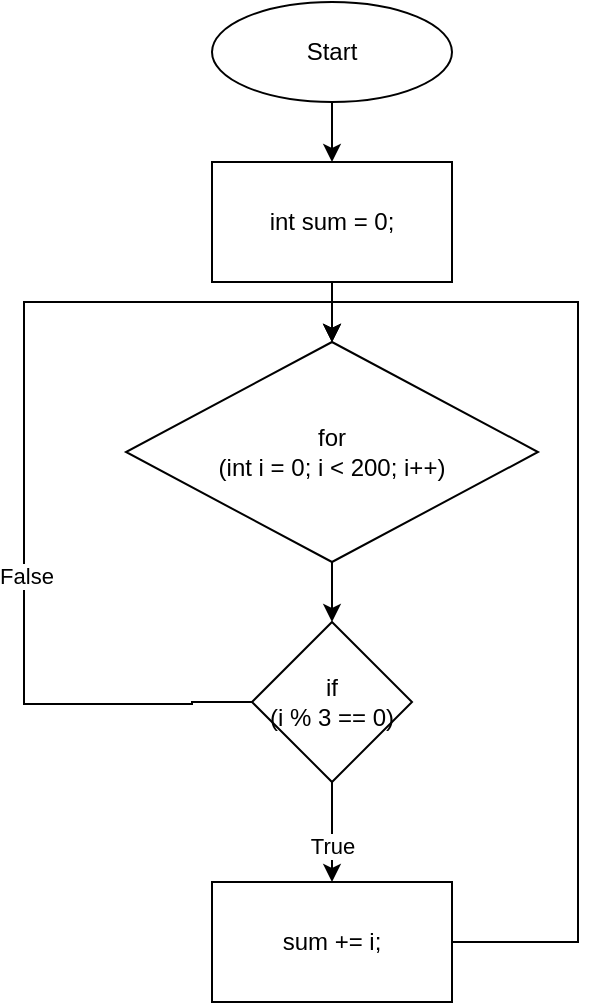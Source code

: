 <mxfile version="24.7.17">
  <diagram name="Page-1" id="Zc7NjJWejjtP_8PI0IVu">
    <mxGraphModel dx="712" dy="823" grid="1" gridSize="10" guides="1" tooltips="1" connect="1" arrows="1" fold="1" page="1" pageScale="1" pageWidth="827" pageHeight="1169" math="0" shadow="0">
      <root>
        <mxCell id="0" />
        <mxCell id="1" parent="0" />
        <mxCell id="7IMwcERZMAyx-2PKP01N-5" value="" style="edgeStyle=orthogonalEdgeStyle;rounded=0;orthogonalLoop=1;jettySize=auto;html=1;" edge="1" parent="1" source="7IMwcERZMAyx-2PKP01N-1" target="7IMwcERZMAyx-2PKP01N-4">
          <mxGeometry relative="1" as="geometry" />
        </mxCell>
        <mxCell id="7IMwcERZMAyx-2PKP01N-1" value="Start" style="ellipse;whiteSpace=wrap;html=1;" vertex="1" parent="1">
          <mxGeometry x="294" y="90" width="120" height="50" as="geometry" />
        </mxCell>
        <mxCell id="7IMwcERZMAyx-2PKP01N-9" value="" style="edgeStyle=orthogonalEdgeStyle;rounded=0;orthogonalLoop=1;jettySize=auto;html=1;" edge="1" parent="1" source="7IMwcERZMAyx-2PKP01N-4" target="7IMwcERZMAyx-2PKP01N-8">
          <mxGeometry relative="1" as="geometry" />
        </mxCell>
        <mxCell id="7IMwcERZMAyx-2PKP01N-4" value="int sum = 0;" style="whiteSpace=wrap;html=1;" vertex="1" parent="1">
          <mxGeometry x="294" y="170" width="120" height="60" as="geometry" />
        </mxCell>
        <mxCell id="7IMwcERZMAyx-2PKP01N-11" value="" style="edgeStyle=orthogonalEdgeStyle;rounded=0;orthogonalLoop=1;jettySize=auto;html=1;" edge="1" parent="1" source="7IMwcERZMAyx-2PKP01N-8" target="7IMwcERZMAyx-2PKP01N-10">
          <mxGeometry relative="1" as="geometry" />
        </mxCell>
        <mxCell id="7IMwcERZMAyx-2PKP01N-8" value="for&lt;div&gt;(int i = 0; i &amp;lt; 200; i++)&lt;/div&gt;" style="rhombus;whiteSpace=wrap;html=1;" vertex="1" parent="1">
          <mxGeometry x="251" y="260" width="206" height="110" as="geometry" />
        </mxCell>
        <mxCell id="7IMwcERZMAyx-2PKP01N-14" value="" style="edgeStyle=orthogonalEdgeStyle;rounded=0;orthogonalLoop=1;jettySize=auto;html=1;" edge="1" parent="1" source="7IMwcERZMAyx-2PKP01N-10" target="7IMwcERZMAyx-2PKP01N-13">
          <mxGeometry relative="1" as="geometry" />
        </mxCell>
        <mxCell id="7IMwcERZMAyx-2PKP01N-17" value="True" style="edgeLabel;html=1;align=center;verticalAlign=middle;resizable=0;points=[];" vertex="1" connectable="0" parent="7IMwcERZMAyx-2PKP01N-14">
          <mxGeometry x="0.267" relative="1" as="geometry">
            <mxPoint as="offset" />
          </mxGeometry>
        </mxCell>
        <mxCell id="7IMwcERZMAyx-2PKP01N-16" value="" style="edgeStyle=orthogonalEdgeStyle;rounded=0;orthogonalLoop=1;jettySize=auto;html=1;entryX=0.5;entryY=0;entryDx=0;entryDy=0;" edge="1" parent="1" source="7IMwcERZMAyx-2PKP01N-10" target="7IMwcERZMAyx-2PKP01N-8">
          <mxGeometry relative="1" as="geometry">
            <mxPoint x="254" y="440" as="targetPoint" />
            <Array as="points">
              <mxPoint x="284" y="440" />
              <mxPoint x="284" y="441" />
              <mxPoint x="200" y="441" />
              <mxPoint x="200" y="240" />
              <mxPoint x="354" y="240" />
            </Array>
          </mxGeometry>
        </mxCell>
        <mxCell id="7IMwcERZMAyx-2PKP01N-18" value="False" style="edgeLabel;html=1;align=center;verticalAlign=middle;resizable=0;points=[];" vertex="1" connectable="0" parent="7IMwcERZMAyx-2PKP01N-16">
          <mxGeometry x="-0.267" y="-1" relative="1" as="geometry">
            <mxPoint as="offset" />
          </mxGeometry>
        </mxCell>
        <mxCell id="7IMwcERZMAyx-2PKP01N-10" value="if&lt;div&gt;(i % 3 == 0)&lt;/div&gt;" style="rhombus;whiteSpace=wrap;html=1;" vertex="1" parent="1">
          <mxGeometry x="314" y="400" width="80" height="80" as="geometry" />
        </mxCell>
        <mxCell id="7IMwcERZMAyx-2PKP01N-20" style="edgeStyle=orthogonalEdgeStyle;rounded=0;orthogonalLoop=1;jettySize=auto;html=1;entryX=0.5;entryY=0;entryDx=0;entryDy=0;" edge="1" parent="1" source="7IMwcERZMAyx-2PKP01N-13" target="7IMwcERZMAyx-2PKP01N-8">
          <mxGeometry relative="1" as="geometry">
            <Array as="points">
              <mxPoint x="477" y="560" />
              <mxPoint x="477" y="240" />
              <mxPoint x="354" y="240" />
            </Array>
          </mxGeometry>
        </mxCell>
        <mxCell id="7IMwcERZMAyx-2PKP01N-13" value="sum += i;" style="whiteSpace=wrap;html=1;" vertex="1" parent="1">
          <mxGeometry x="294" y="530" width="120" height="60" as="geometry" />
        </mxCell>
      </root>
    </mxGraphModel>
  </diagram>
</mxfile>

